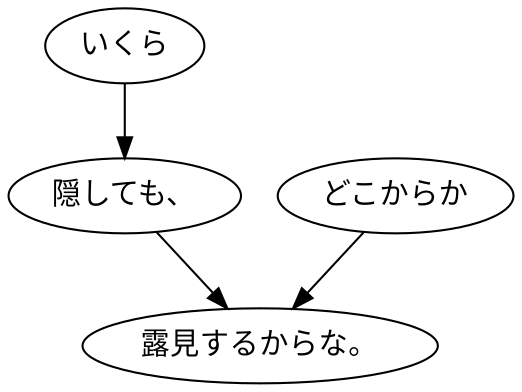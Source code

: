 digraph graph1645 {
	node0 [label="いくら"];
	node1 [label="隠しても、"];
	node2 [label="どこからか"];
	node3 [label="露見するからな。"];
	node0 -> node1;
	node1 -> node3;
	node2 -> node3;
}
